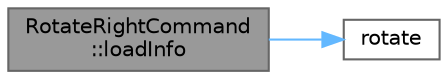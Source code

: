 digraph "RotateRightCommand::loadInfo"
{
 // INTERACTIVE_SVG=YES
 // LATEX_PDF_SIZE
  bgcolor="transparent";
  edge [fontname=Helvetica,fontsize=10,labelfontname=Helvetica,labelfontsize=10];
  node [fontname=Helvetica,fontsize=10,shape=box,height=0.2,width=0.4];
  rankdir="LR";
  Node1 [id="Node000001",label="RotateRightCommand\l::loadInfo",height=0.2,width=0.4,color="gray40", fillcolor="grey60", style="filled", fontcolor="black",tooltip="Loads necessary data from the context before execution."];
  Node1 -> Node2 [id="edge1_Node000001_Node000002",color="steelblue1",style="solid",tooltip=" "];
  Node2 [id="Node000002",label="rotate",height=0.2,width=0.4,color="grey40", fillcolor="white", style="filled",URL="$_rotate_command_8cpp.html#a64c2388211f50506680d62504fcf197a",tooltip=" "];
}
